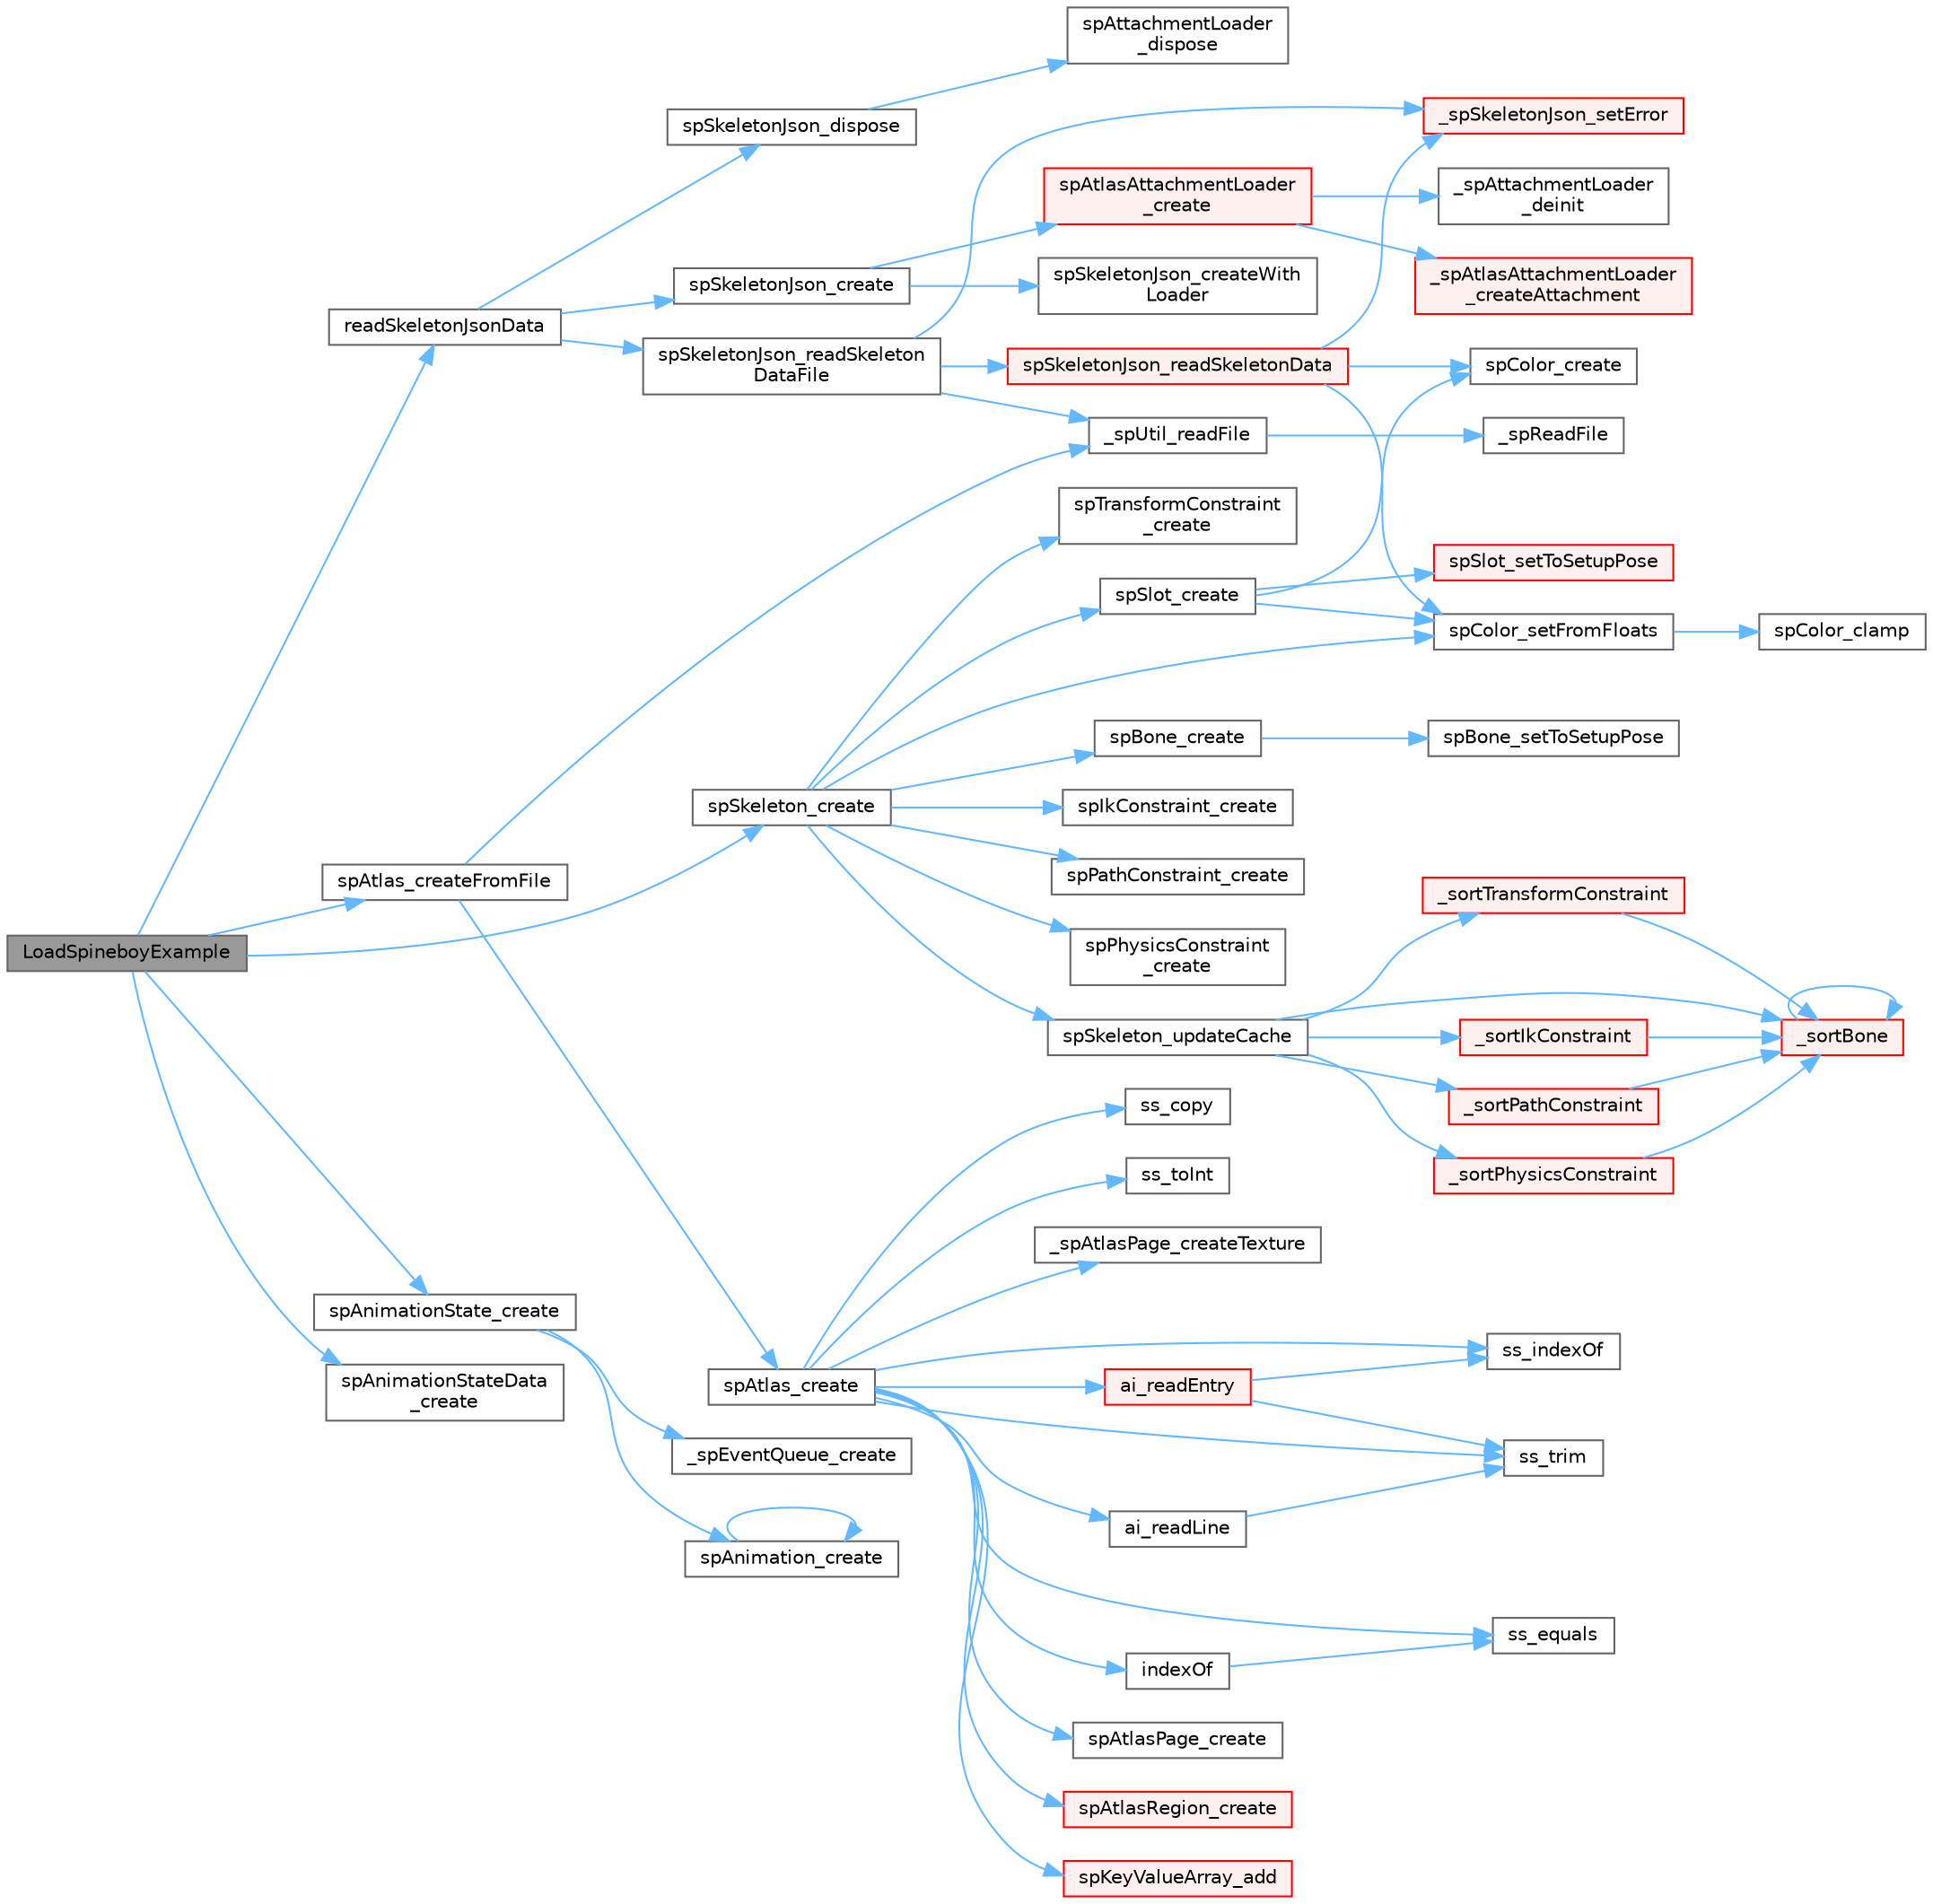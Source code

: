 digraph "LoadSpineboyExample"
{
 // LATEX_PDF_SIZE
  bgcolor="transparent";
  edge [fontname=Helvetica,fontsize=10,labelfontname=Helvetica,labelfontsize=10];
  node [fontname=Helvetica,fontsize=10,shape=box,height=0.2,width=0.4];
  rankdir="LR";
  Node1 [id="Node000001",label="LoadSpineboyExample",height=0.2,width=0.4,color="gray40", fillcolor="grey60", style="filled", fontcolor="black",tooltip=" "];
  Node1 -> Node2 [id="edge1_Node000001_Node000002",color="steelblue1",style="solid",tooltip=" "];
  Node2 [id="Node000002",label="readSkeletonJsonData",height=0.2,width=0.4,color="grey40", fillcolor="white", style="filled",URL="$_memory_test_fixture_8cpp.html#ad6f8acc85c6408fecdcc4f48c2792571",tooltip=" "];
  Node2 -> Node3 [id="edge2_Node000002_Node000003",color="steelblue1",style="solid",tooltip=" "];
  Node3 [id="Node000003",label="spSkeletonJson_create",height=0.2,width=0.4,color="grey40", fillcolor="white", style="filled",URL="$_skeleton_json_8c.html#a494a2d86429bb86e20ea0a6204dc945a",tooltip=" "];
  Node3 -> Node4 [id="edge3_Node000003_Node000004",color="steelblue1",style="solid",tooltip=" "];
  Node4 [id="Node000004",label="spAtlasAttachmentLoader\l_create",height=0.2,width=0.4,color="red", fillcolor="#FFF0F0", style="filled",URL="$_atlas_attachment_loader_8c.html#aa7a18b3d25b0759d839fa98d15872cab",tooltip=" "];
  Node4 -> Node5 [id="edge4_Node000004_Node000005",color="steelblue1",style="solid",tooltip=" "];
  Node5 [id="Node000005",label="_spAtlasAttachmentLoader\l_createAttachment",height=0.2,width=0.4,color="red", fillcolor="#FFF0F0", style="filled",URL="$_atlas_attachment_loader_8c.html#a413beef473c08236d213eb4f2d4dda84",tooltip=" "];
  Node4 -> Node53 [id="edge5_Node000004_Node000053",color="steelblue1",style="solid",tooltip=" "];
  Node53 [id="Node000053",label="_spAttachmentLoader\l_deinit",height=0.2,width=0.4,color="grey40", fillcolor="white", style="filled",URL="$_attachment_loader_8c.html#ab7d2ad39e6e873c06e321228d0eb00b2",tooltip=" "];
  Node3 -> Node55 [id="edge6_Node000003_Node000055",color="steelblue1",style="solid",tooltip=" "];
  Node55 [id="Node000055",label="spSkeletonJson_createWith\lLoader",height=0.2,width=0.4,color="grey40", fillcolor="white", style="filled",URL="$_skeleton_json_8c.html#a51355583554c35f40aaa71a06061b610",tooltip=" "];
  Node2 -> Node56 [id="edge7_Node000002_Node000056",color="steelblue1",style="solid",tooltip=" "];
  Node56 [id="Node000056",label="spSkeletonJson_dispose",height=0.2,width=0.4,color="grey40", fillcolor="white", style="filled",URL="$_skeleton_json_8c.html#aa3d1695ca3840b98a7800807b813d627",tooltip=" "];
  Node56 -> Node57 [id="edge8_Node000056_Node000057",color="steelblue1",style="solid",tooltip=" "];
  Node57 [id="Node000057",label="spAttachmentLoader\l_dispose",height=0.2,width=0.4,color="grey40", fillcolor="white", style="filled",URL="$_attachment_loader_8c.html#ab9b1a4c3268bc3a2616026608e564f39",tooltip=" "];
  Node2 -> Node58 [id="edge9_Node000002_Node000058",color="steelblue1",style="solid",tooltip=" "];
  Node58 [id="Node000058",label="spSkeletonJson_readSkeleton\lDataFile",height=0.2,width=0.4,color="grey40", fillcolor="white", style="filled",URL="$_skeleton_json_8c.html#a878399291526cc760135bee212d665e9",tooltip=" "];
  Node58 -> Node59 [id="edge10_Node000058_Node000059",color="steelblue1",style="solid",tooltip=" "];
  Node59 [id="Node000059",label="_spSkeletonJson_setError",height=0.2,width=0.4,color="red", fillcolor="#FFF0F0", style="filled",URL="$_skeleton_json_8c.html#a8e868c1de85f9327c984d6a8f293a44f",tooltip=" "];
  Node58 -> Node61 [id="edge11_Node000058_Node000061",color="steelblue1",style="solid",tooltip=" "];
  Node61 [id="Node000061",label="_spUtil_readFile",height=0.2,width=0.4,color="grey40", fillcolor="white", style="filled",URL="$external_2spine-runtimes_2spine-c_2spine-c-unit-tests_2main_8cpp.html#a27793681909c2d6f303eff28c11d0417",tooltip=" "];
  Node61 -> Node62 [id="edge12_Node000061_Node000062",color="steelblue1",style="solid",tooltip=" "];
  Node62 [id="Node000062",label="_spReadFile",height=0.2,width=0.4,color="grey40", fillcolor="white", style="filled",URL="$extension_8c.html#a850ff78dca1a582a8235f148f21334df",tooltip=" "];
  Node58 -> Node63 [id="edge13_Node000058_Node000063",color="steelblue1",style="solid",tooltip=" "];
  Node63 [id="Node000063",label="spSkeletonJson_readSkeletonData",height=0.2,width=0.4,color="red", fillcolor="#FFF0F0", style="filled",URL="$_skeleton_json_8c.html#aea1f0406cf2046b63f6061febc50b71a",tooltip=" "];
  Node63 -> Node59 [id="edge14_Node000063_Node000059",color="steelblue1",style="solid",tooltip=" "];
  Node63 -> Node219 [id="edge15_Node000063_Node000219",color="steelblue1",style="solid",tooltip=" "];
  Node219 [id="Node000219",label="spColor_create",height=0.2,width=0.4,color="grey40", fillcolor="white", style="filled",URL="$_color_8c.html#a562371a5141606fba73e0a131bd2baf4",tooltip=" "];
  Node63 -> Node42 [id="edge16_Node000063_Node000042",color="steelblue1",style="solid",tooltip=" "];
  Node42 [id="Node000042",label="spColor_setFromFloats",height=0.2,width=0.4,color="grey40", fillcolor="white", style="filled",URL="$_color_8c.html#aef2bc0c9016302022f25c89ba5b36a2c",tooltip=" "];
  Node42 -> Node43 [id="edge17_Node000042_Node000043",color="steelblue1",style="solid",tooltip=" "];
  Node43 [id="Node000043",label="spColor_clamp",height=0.2,width=0.4,color="grey40", fillcolor="white", style="filled",URL="$_color_8c.html#a430dde727f95083ecaaf7760a09e6b1d",tooltip=" "];
  Node1 -> Node247 [id="edge18_Node000001_Node000247",color="steelblue1",style="solid",tooltip=" "];
  Node247 [id="Node000247",label="spAnimationState_create",height=0.2,width=0.4,color="grey40", fillcolor="white", style="filled",URL="$_animation_state_8c.html#a87beba99c1cc332a37af3d16d15454fd",tooltip=" "];
  Node247 -> Node248 [id="edge19_Node000247_Node000248",color="steelblue1",style="solid",tooltip=" "];
  Node248 [id="Node000248",label="_spEventQueue_create",height=0.2,width=0.4,color="grey40", fillcolor="white", style="filled",URL="$_animation_state_8c.html#a88ef8a5fb0d701a8e462f6963f0592cd",tooltip=" "];
  Node247 -> Node101 [id="edge20_Node000247_Node000101",color="steelblue1",style="solid",tooltip=" "];
  Node101 [id="Node000101",label="spAnimation_create",height=0.2,width=0.4,color="grey40", fillcolor="white", style="filled",URL="$_animation_8c.html#a65727a6d5fed75b3c730b88337a91070",tooltip=" "];
  Node101 -> Node101 [id="edge21_Node000101_Node000101",color="steelblue1",style="solid",tooltip=" "];
  Node1 -> Node249 [id="edge22_Node000001_Node000249",color="steelblue1",style="solid",tooltip=" "];
  Node249 [id="Node000249",label="spAnimationStateData\l_create",height=0.2,width=0.4,color="grey40", fillcolor="white", style="filled",URL="$_animation_state_data_8c.html#a8c7606d99b6d3ca45a45f696191e184b",tooltip=" "];
  Node1 -> Node250 [id="edge23_Node000001_Node000250",color="steelblue1",style="solid",tooltip=" "];
  Node250 [id="Node000250",label="spAtlas_createFromFile",height=0.2,width=0.4,color="grey40", fillcolor="white", style="filled",URL="$_atlas_8c.html#a925c3512d9ada00ac6ad2b7c0b031398",tooltip=" "];
  Node250 -> Node61 [id="edge24_Node000250_Node000061",color="steelblue1",style="solid",tooltip=" "];
  Node250 -> Node251 [id="edge25_Node000250_Node000251",color="steelblue1",style="solid",tooltip=" "];
  Node251 [id="Node000251",label="spAtlas_create",height=0.2,width=0.4,color="grey40", fillcolor="white", style="filled",URL="$_atlas_8c.html#aeb97ef03a8302679b5b0b4de553ce93c",tooltip=" "];
  Node251 -> Node252 [id="edge26_Node000251_Node000252",color="steelblue1",style="solid",tooltip=" "];
  Node252 [id="Node000252",label="_spAtlasPage_createTexture",height=0.2,width=0.4,color="grey40", fillcolor="white", style="filled",URL="$external_2spine-runtimes_2spine-c_2spine-c-unit-tests_2main_8cpp.html#a882f7ba59c4072e639618ad1a96a5176",tooltip=" "];
  Node251 -> Node253 [id="edge27_Node000251_Node000253",color="steelblue1",style="solid",tooltip=" "];
  Node253 [id="Node000253",label="ai_readEntry",height=0.2,width=0.4,color="red", fillcolor="#FFF0F0", style="filled",URL="$_atlas_8c.html#a22cb13187815b551144106b924b9393e",tooltip=" "];
  Node253 -> Node254 [id="edge28_Node000253_Node000254",color="steelblue1",style="solid",tooltip=" "];
  Node254 [id="Node000254",label="ss_indexOf",height=0.2,width=0.4,color="grey40", fillcolor="white", style="filled",URL="$_atlas_8c.html#a8e7086bfe4c1e2d5a8c8fa2df3bdebab",tooltip=" "];
  Node253 -> Node259 [id="edge29_Node000253_Node000259",color="steelblue1",style="solid",tooltip=" "];
  Node259 [id="Node000259",label="ss_trim",height=0.2,width=0.4,color="grey40", fillcolor="white", style="filled",URL="$_atlas_8c.html#ae6904c433fe1f200a598e5038eb53e0b",tooltip=" "];
  Node251 -> Node260 [id="edge30_Node000251_Node000260",color="steelblue1",style="solid",tooltip=" "];
  Node260 [id="Node000260",label="ai_readLine",height=0.2,width=0.4,color="grey40", fillcolor="white", style="filled",URL="$_atlas_8c.html#a058f6901de0edd84d62deb785c65536b",tooltip=" "];
  Node260 -> Node259 [id="edge31_Node000260_Node000259",color="steelblue1",style="solid",tooltip=" "];
  Node251 -> Node261 [id="edge32_Node000251_Node000261",color="steelblue1",style="solid",tooltip=" "];
  Node261 [id="Node000261",label="indexOf",height=0.2,width=0.4,color="grey40", fillcolor="white", style="filled",URL="$_atlas_8c.html#ad836a8757cd329c75862463f0e9ac9a9",tooltip=" "];
  Node261 -> Node262 [id="edge33_Node000261_Node000262",color="steelblue1",style="solid",tooltip=" "];
  Node262 [id="Node000262",label="ss_equals",height=0.2,width=0.4,color="grey40", fillcolor="white", style="filled",URL="$_atlas_8c.html#a87ea0529d3b31bcba6aa12f207ac917c",tooltip=" "];
  Node251 -> Node263 [id="edge34_Node000251_Node000263",color="steelblue1",style="solid",tooltip=" "];
  Node263 [id="Node000263",label="spAtlasPage_create",height=0.2,width=0.4,color="grey40", fillcolor="white", style="filled",URL="$_atlas_8c.html#abe057871c3f2fc6ed30b006404fb110d",tooltip=" "];
  Node251 -> Node264 [id="edge35_Node000251_Node000264",color="steelblue1",style="solid",tooltip=" "];
  Node264 [id="Node000264",label="spAtlasRegion_create",height=0.2,width=0.4,color="red", fillcolor="#FFF0F0", style="filled",URL="$_atlas_8c.html#a6ce4956347ea563df24342c9a70852af",tooltip=" "];
  Node251 -> Node268 [id="edge36_Node000251_Node000268",color="steelblue1",style="solid",tooltip=" "];
  Node268 [id="Node000268",label="spKeyValueArray_add",height=0.2,width=0.4,color="red", fillcolor="#FFF0F0", style="filled",URL="$_atlas_8c.html#aa9288a8b2d75ba033c097bdc661abcb1",tooltip=" "];
  Node251 -> Node270 [id="edge37_Node000251_Node000270",color="steelblue1",style="solid",tooltip=" "];
  Node270 [id="Node000270",label="ss_copy",height=0.2,width=0.4,color="grey40", fillcolor="white", style="filled",URL="$_atlas_8c.html#ae193ea2324702d3621d370579ef80958",tooltip=" "];
  Node251 -> Node262 [id="edge38_Node000251_Node000262",color="steelblue1",style="solid",tooltip=" "];
  Node251 -> Node254 [id="edge39_Node000251_Node000254",color="steelblue1",style="solid",tooltip=" "];
  Node251 -> Node271 [id="edge40_Node000251_Node000271",color="steelblue1",style="solid",tooltip=" "];
  Node271 [id="Node000271",label="ss_toInt",height=0.2,width=0.4,color="grey40", fillcolor="white", style="filled",URL="$_atlas_8c.html#a6af93bceffab1a8919a8d0d57b3b3b18",tooltip=" "];
  Node251 -> Node259 [id="edge41_Node000251_Node000259",color="steelblue1",style="solid",tooltip=" "];
  Node1 -> Node272 [id="edge42_Node000001_Node000272",color="steelblue1",style="solid",tooltip=" "];
  Node272 [id="Node000272",label="spSkeleton_create",height=0.2,width=0.4,color="grey40", fillcolor="white", style="filled",URL="$_skeleton_8c.html#adafc127ff4d17039cb355ad7941b4687",tooltip=" "];
  Node272 -> Node273 [id="edge43_Node000272_Node000273",color="steelblue1",style="solid",tooltip=" "];
  Node273 [id="Node000273",label="spBone_create",height=0.2,width=0.4,color="grey40", fillcolor="white", style="filled",URL="$_bone_8c.html#a672c3edad19d7bf482bf13e7f01ee97b",tooltip=" "];
  Node273 -> Node274 [id="edge44_Node000273_Node000274",color="steelblue1",style="solid",tooltip=" "];
  Node274 [id="Node000274",label="spBone_setToSetupPose",height=0.2,width=0.4,color="grey40", fillcolor="white", style="filled",URL="$_bone_8c.html#a502f7fb4b1cf03f0ab02feb7269799a1",tooltip=" "];
  Node272 -> Node42 [id="edge45_Node000272_Node000042",color="steelblue1",style="solid",tooltip=" "];
  Node272 -> Node275 [id="edge46_Node000272_Node000275",color="steelblue1",style="solid",tooltip=" "];
  Node275 [id="Node000275",label="spIkConstraint_create",height=0.2,width=0.4,color="grey40", fillcolor="white", style="filled",URL="$spine-c_2include_2spine_2_ik_constraint_8h.html#adc550d0f541e94be4e2d44930dcc8b2e",tooltip=" "];
  Node272 -> Node276 [id="edge47_Node000272_Node000276",color="steelblue1",style="solid",tooltip=" "];
  Node276 [id="Node000276",label="spPathConstraint_create",height=0.2,width=0.4,color="grey40", fillcolor="white", style="filled",URL="$spine-c_2include_2spine_2_path_constraint_8h.html#adcee199676387bd744e4b147c99eb39b",tooltip=" "];
  Node272 -> Node277 [id="edge48_Node000272_Node000277",color="steelblue1",style="solid",tooltip=" "];
  Node277 [id="Node000277",label="spPhysicsConstraint\l_create",height=0.2,width=0.4,color="grey40", fillcolor="white", style="filled",URL="$_physics_constraint_8c.html#a32a2345e660c659a94668d1de4dba981",tooltip=" "];
  Node272 -> Node278 [id="edge49_Node000272_Node000278",color="steelblue1",style="solid",tooltip=" "];
  Node278 [id="Node000278",label="spSkeleton_updateCache",height=0.2,width=0.4,color="grey40", fillcolor="white", style="filled",URL="$_skeleton_8c.html#a62e01f12f86149c4fed351f27e022c76",tooltip=" "];
  Node278 -> Node279 [id="edge50_Node000278_Node000279",color="steelblue1",style="solid",tooltip=" "];
  Node279 [id="Node000279",label="_sortBone",height=0.2,width=0.4,color="red", fillcolor="#FFF0F0", style="filled",URL="$_skeleton_8c.html#a68cc4fe76afa567c2956d4859c32f49b",tooltip=" "];
  Node279 -> Node279 [id="edge51_Node000279_Node000279",color="steelblue1",style="solid",tooltip=" "];
  Node278 -> Node281 [id="edge52_Node000278_Node000281",color="steelblue1",style="solid",tooltip=" "];
  Node281 [id="Node000281",label="_sortIkConstraint",height=0.2,width=0.4,color="red", fillcolor="#FFF0F0", style="filled",URL="$_skeleton_8c.html#a17ee50de60bc44d9def73f0de26ae174",tooltip=" "];
  Node281 -> Node279 [id="edge53_Node000281_Node000279",color="steelblue1",style="solid",tooltip=" "];
  Node278 -> Node283 [id="edge54_Node000278_Node000283",color="steelblue1",style="solid",tooltip=" "];
  Node283 [id="Node000283",label="_sortPathConstraint",height=0.2,width=0.4,color="red", fillcolor="#FFF0F0", style="filled",URL="$_skeleton_8c.html#a572baa744a09474a96385986f83f36c6",tooltip=" "];
  Node283 -> Node279 [id="edge55_Node000283_Node000279",color="steelblue1",style="solid",tooltip=" "];
  Node278 -> Node286 [id="edge56_Node000278_Node000286",color="steelblue1",style="solid",tooltip=" "];
  Node286 [id="Node000286",label="_sortPhysicsConstraint",height=0.2,width=0.4,color="red", fillcolor="#FFF0F0", style="filled",URL="$_skeleton_8c.html#a3f06bb80e7946b226b41ceb1d642ed45",tooltip=" "];
  Node286 -> Node279 [id="edge57_Node000286_Node000279",color="steelblue1",style="solid",tooltip=" "];
  Node278 -> Node287 [id="edge58_Node000278_Node000287",color="steelblue1",style="solid",tooltip=" "];
  Node287 [id="Node000287",label="_sortTransformConstraint",height=0.2,width=0.4,color="red", fillcolor="#FFF0F0", style="filled",URL="$_skeleton_8c.html#a4c23aa12acfe10acb73c31ec21d5f960",tooltip=" "];
  Node287 -> Node279 [id="edge59_Node000287_Node000279",color="steelblue1",style="solid",tooltip=" "];
  Node272 -> Node288 [id="edge60_Node000272_Node000288",color="steelblue1",style="solid",tooltip=" "];
  Node288 [id="Node000288",label="spSlot_create",height=0.2,width=0.4,color="grey40", fillcolor="white", style="filled",URL="$_slot_8c.html#a425f2e6a489e790f26bda11dd18f3a4a",tooltip=" "];
  Node288 -> Node219 [id="edge61_Node000288_Node000219",color="steelblue1",style="solid",tooltip=" "];
  Node288 -> Node42 [id="edge62_Node000288_Node000042",color="steelblue1",style="solid",tooltip=" "];
  Node288 -> Node289 [id="edge63_Node000288_Node000289",color="steelblue1",style="solid",tooltip=" "];
  Node289 [id="Node000289",label="spSlot_setToSetupPose",height=0.2,width=0.4,color="red", fillcolor="#FFF0F0", style="filled",URL="$_slot_8c.html#a18975a4395bf0e5e888d2e96620180ad",tooltip=" "];
  Node272 -> Node290 [id="edge64_Node000272_Node000290",color="steelblue1",style="solid",tooltip=" "];
  Node290 [id="Node000290",label="spTransformConstraint\l_create",height=0.2,width=0.4,color="grey40", fillcolor="white", style="filled",URL="$spine-c_2include_2spine_2_transform_constraint_8h.html#a2fc2c8fc06c7e11463e6a3acf202f353",tooltip=" "];
}
